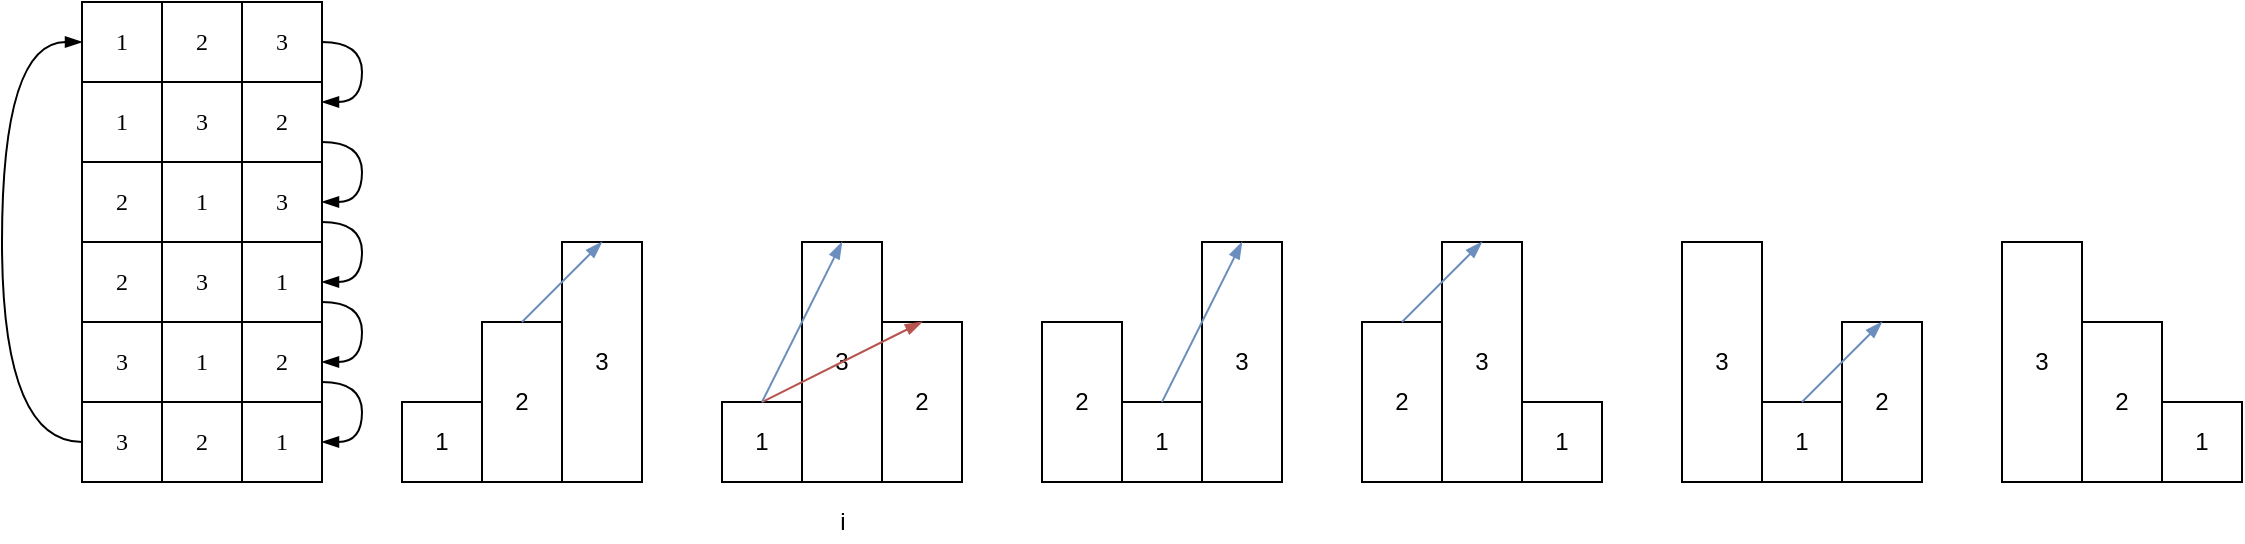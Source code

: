 <mxfile version="14.5.1" type="device" pages="2"><diagram id="EjArKT-MrFbx6aZLU-S4" name="Page-1"><mxGraphModel dx="853" dy="493" grid="1" gridSize="10" guides="1" tooltips="1" connect="1" arrows="1" fold="1" page="1" pageScale="1" pageWidth="850" pageHeight="1100" math="0" shadow="0"><root><mxCell id="0"/><mxCell id="1" parent="0"/><mxCell id="C1ttHeHNdcTiGG76rLn--2" value="&lt;font face=&quot;Lucida Console&quot;&gt;1&lt;/font&gt;" style="rounded=0;whiteSpace=wrap;html=1;" parent="1" vertex="1"><mxGeometry x="280" y="400" width="40" height="40" as="geometry"/></mxCell><mxCell id="C1ttHeHNdcTiGG76rLn--3" value="&lt;font face=&quot;Lucida Console&quot;&gt;2&lt;/font&gt;" style="rounded=0;whiteSpace=wrap;html=1;" parent="1" vertex="1"><mxGeometry x="320" y="400" width="40" height="40" as="geometry"/></mxCell><mxCell id="DfewwiYmz70sg3AEDDys-3" style="edgeStyle=orthogonalEdgeStyle;rounded=0;orthogonalLoop=1;jettySize=auto;html=1;entryX=1;entryY=0.25;entryDx=0;entryDy=0;endArrow=blockThin;endFill=1;curved=1;exitX=1;exitY=0.5;exitDx=0;exitDy=0;" edge="1" parent="1" source="C1ttHeHNdcTiGG76rLn--4" target="5-S4xAQx90rPgRmHTRUO-3"><mxGeometry relative="1" as="geometry"><Array as="points"><mxPoint x="420" y="420"/><mxPoint x="420" y="450"/></Array></mxGeometry></mxCell><mxCell id="C1ttHeHNdcTiGG76rLn--4" value="&lt;font face=&quot;Lucida Console&quot;&gt;3&lt;/font&gt;" style="rounded=0;whiteSpace=wrap;html=1;" parent="1" vertex="1"><mxGeometry x="360" y="400" width="40" height="40" as="geometry"/></mxCell><mxCell id="5-S4xAQx90rPgRmHTRUO-1" value="&lt;font face=&quot;Lucida Console&quot;&gt;1&lt;/font&gt;" style="rounded=0;whiteSpace=wrap;html=1;" vertex="1" parent="1"><mxGeometry x="280" y="440" width="40" height="40" as="geometry"/></mxCell><mxCell id="5-S4xAQx90rPgRmHTRUO-2" value="&lt;font face=&quot;Lucida Console&quot;&gt;3&lt;/font&gt;" style="rounded=0;whiteSpace=wrap;html=1;" vertex="1" parent="1"><mxGeometry x="320" y="440" width="40" height="40" as="geometry"/></mxCell><mxCell id="DfewwiYmz70sg3AEDDys-4" style="edgeStyle=orthogonalEdgeStyle;curved=1;rounded=0;orthogonalLoop=1;jettySize=auto;html=1;entryX=1;entryY=0.5;entryDx=0;entryDy=0;endArrow=blockThin;endFill=1;exitX=1;exitY=0.75;exitDx=0;exitDy=0;" edge="1" parent="1" source="5-S4xAQx90rPgRmHTRUO-3" target="5-S4xAQx90rPgRmHTRUO-5"><mxGeometry relative="1" as="geometry"><Array as="points"><mxPoint x="420" y="470"/><mxPoint x="420" y="500"/></Array></mxGeometry></mxCell><mxCell id="5-S4xAQx90rPgRmHTRUO-3" value="&lt;font face=&quot;Lucida Console&quot;&gt;2&lt;/font&gt;" style="rounded=0;whiteSpace=wrap;html=1;" vertex="1" parent="1"><mxGeometry x="360" y="440" width="40" height="40" as="geometry"/></mxCell><mxCell id="5-S4xAQx90rPgRmHTRUO-4" value="&lt;font face=&quot;Lucida Console&quot;&gt;1&lt;/font&gt;" style="rounded=0;whiteSpace=wrap;html=1;" vertex="1" parent="1"><mxGeometry x="320" y="480" width="40" height="40" as="geometry"/></mxCell><mxCell id="5-S4xAQx90rPgRmHTRUO-5" value="&lt;font face=&quot;Lucida Console&quot;&gt;3&lt;/font&gt;" style="rounded=0;whiteSpace=wrap;html=1;" vertex="1" parent="1"><mxGeometry x="360" y="480" width="40" height="40" as="geometry"/></mxCell><mxCell id="5-S4xAQx90rPgRmHTRUO-6" value="&lt;font face=&quot;Lucida Console&quot;&gt;2&lt;/font&gt;" style="rounded=0;whiteSpace=wrap;html=1;" vertex="1" parent="1"><mxGeometry x="280" y="480" width="40" height="40" as="geometry"/></mxCell><mxCell id="5-S4xAQx90rPgRmHTRUO-7" value="&lt;font face=&quot;Lucida Console&quot;&gt;1&lt;/font&gt;" style="rounded=0;whiteSpace=wrap;html=1;" vertex="1" parent="1"><mxGeometry x="360" y="520" width="40" height="40" as="geometry"/></mxCell><mxCell id="5-S4xAQx90rPgRmHTRUO-8" value="&lt;font face=&quot;Lucida Console&quot;&gt;3&lt;/font&gt;" style="rounded=0;whiteSpace=wrap;html=1;" vertex="1" parent="1"><mxGeometry x="320" y="520" width="40" height="40" as="geometry"/></mxCell><mxCell id="5-S4xAQx90rPgRmHTRUO-9" value="&lt;font face=&quot;Lucida Console&quot;&gt;2&lt;/font&gt;" style="rounded=0;whiteSpace=wrap;html=1;" vertex="1" parent="1"><mxGeometry x="280" y="520" width="40" height="40" as="geometry"/></mxCell><mxCell id="5-S4xAQx90rPgRmHTRUO-10" value="&lt;font face=&quot;Lucida Console&quot;&gt;1&lt;/font&gt;" style="rounded=0;whiteSpace=wrap;html=1;" vertex="1" parent="1"><mxGeometry x="320" y="560" width="40" height="40" as="geometry"/></mxCell><mxCell id="5-S4xAQx90rPgRmHTRUO-11" value="&lt;font face=&quot;Lucida Console&quot;&gt;3&lt;/font&gt;" style="rounded=0;whiteSpace=wrap;html=1;" vertex="1" parent="1"><mxGeometry x="280" y="560" width="40" height="40" as="geometry"/></mxCell><mxCell id="5-S4xAQx90rPgRmHTRUO-12" value="&lt;font face=&quot;Lucida Console&quot;&gt;2&lt;/font&gt;" style="rounded=0;whiteSpace=wrap;html=1;" vertex="1" parent="1"><mxGeometry x="360" y="560" width="40" height="40" as="geometry"/></mxCell><mxCell id="5-S4xAQx90rPgRmHTRUO-13" value="&lt;font face=&quot;Lucida Console&quot;&gt;1&lt;/font&gt;" style="rounded=0;whiteSpace=wrap;html=1;" vertex="1" parent="1"><mxGeometry x="360" y="600" width="40" height="40" as="geometry"/></mxCell><mxCell id="5-S4xAQx90rPgRmHTRUO-14" value="&lt;font face=&quot;Lucida Console&quot;&gt;3&lt;/font&gt;" style="rounded=0;whiteSpace=wrap;html=1;" vertex="1" parent="1"><mxGeometry x="280" y="600" width="40" height="40" as="geometry"/></mxCell><mxCell id="5-S4xAQx90rPgRmHTRUO-15" value="&lt;font face=&quot;Lucida Console&quot;&gt;2&lt;/font&gt;" style="rounded=0;whiteSpace=wrap;html=1;" vertex="1" parent="1"><mxGeometry x="320" y="600" width="40" height="40" as="geometry"/></mxCell><mxCell id="yT6i0BYq-t3-c3Wh1zXX-1" value="1" style="rounded=0;whiteSpace=wrap;html=1;" vertex="1" parent="1"><mxGeometry x="440" y="600" width="40" height="40" as="geometry"/></mxCell><mxCell id="yT6i0BYq-t3-c3Wh1zXX-2" value="2" style="rounded=0;whiteSpace=wrap;html=1;" vertex="1" parent="1"><mxGeometry x="480" y="560" width="40" height="80" as="geometry"/></mxCell><mxCell id="yT6i0BYq-t3-c3Wh1zXX-3" value="3" style="rounded=0;whiteSpace=wrap;html=1;" vertex="1" parent="1"><mxGeometry x="520" y="520" width="40" height="120" as="geometry"/></mxCell><mxCell id="yT6i0BYq-t3-c3Wh1zXX-4" value="1" style="rounded=0;whiteSpace=wrap;html=1;" vertex="1" parent="1"><mxGeometry x="600" y="600" width="40" height="40" as="geometry"/></mxCell><mxCell id="yT6i0BYq-t3-c3Wh1zXX-5" value="2" style="rounded=0;whiteSpace=wrap;html=1;" vertex="1" parent="1"><mxGeometry x="680" y="560" width="40" height="80" as="geometry"/></mxCell><mxCell id="yT6i0BYq-t3-c3Wh1zXX-6" value="3" style="rounded=0;whiteSpace=wrap;html=1;" vertex="1" parent="1"><mxGeometry x="640" y="520" width="40" height="120" as="geometry"/></mxCell><mxCell id="yT6i0BYq-t3-c3Wh1zXX-7" value="1" style="rounded=0;whiteSpace=wrap;html=1;" vertex="1" parent="1"><mxGeometry x="800" y="600" width="40" height="40" as="geometry"/></mxCell><mxCell id="yT6i0BYq-t3-c3Wh1zXX-8" value="2" style="rounded=0;whiteSpace=wrap;html=1;" vertex="1" parent="1"><mxGeometry x="760" y="560" width="40" height="80" as="geometry"/></mxCell><mxCell id="yT6i0BYq-t3-c3Wh1zXX-9" value="3" style="rounded=0;whiteSpace=wrap;html=1;" vertex="1" parent="1"><mxGeometry x="840" y="520" width="40" height="120" as="geometry"/></mxCell><mxCell id="yT6i0BYq-t3-c3Wh1zXX-10" value="1" style="rounded=0;whiteSpace=wrap;html=1;" vertex="1" parent="1"><mxGeometry x="1000" y="600" width="40" height="40" as="geometry"/></mxCell><mxCell id="yT6i0BYq-t3-c3Wh1zXX-11" value="2" style="rounded=0;whiteSpace=wrap;html=1;" vertex="1" parent="1"><mxGeometry x="920" y="560" width="40" height="80" as="geometry"/></mxCell><mxCell id="yT6i0BYq-t3-c3Wh1zXX-12" value="3" style="rounded=0;whiteSpace=wrap;html=1;" vertex="1" parent="1"><mxGeometry x="960" y="520" width="40" height="120" as="geometry"/></mxCell><mxCell id="yT6i0BYq-t3-c3Wh1zXX-13" value="1" style="rounded=0;whiteSpace=wrap;html=1;" vertex="1" parent="1"><mxGeometry x="1120" y="600" width="40" height="40" as="geometry"/></mxCell><mxCell id="yT6i0BYq-t3-c3Wh1zXX-14" value="2" style="rounded=0;whiteSpace=wrap;html=1;" vertex="1" parent="1"><mxGeometry x="1160" y="560" width="40" height="80" as="geometry"/></mxCell><mxCell id="yT6i0BYq-t3-c3Wh1zXX-15" value="3" style="rounded=0;whiteSpace=wrap;html=1;" vertex="1" parent="1"><mxGeometry x="1080" y="520" width="40" height="120" as="geometry"/></mxCell><mxCell id="yT6i0BYq-t3-c3Wh1zXX-16" value="1" style="rounded=0;whiteSpace=wrap;html=1;" vertex="1" parent="1"><mxGeometry x="1320" y="600" width="40" height="40" as="geometry"/></mxCell><mxCell id="yT6i0BYq-t3-c3Wh1zXX-17" value="2" style="rounded=0;whiteSpace=wrap;html=1;" vertex="1" parent="1"><mxGeometry x="1280" y="560" width="40" height="80" as="geometry"/></mxCell><mxCell id="yT6i0BYq-t3-c3Wh1zXX-18" value="3" style="rounded=0;whiteSpace=wrap;html=1;" vertex="1" parent="1"><mxGeometry x="1240" y="520" width="40" height="120" as="geometry"/></mxCell><mxCell id="A2-7go4EN1fV7pK7-iHq-1" value="" style="endArrow=blockThin;html=1;fillColor=#dae8fc;strokeColor=#6c8ebf;endFill=1;" edge="1" parent="1"><mxGeometry width="50" height="50" relative="1" as="geometry"><mxPoint x="500" y="560" as="sourcePoint"/><mxPoint x="540" y="520" as="targetPoint"/></mxGeometry></mxCell><mxCell id="A2-7go4EN1fV7pK7-iHq-3" value="" style="endArrow=blockThin;html=1;fillColor=#dae8fc;strokeColor=#6c8ebf;endFill=1;entryX=0.5;entryY=0;entryDx=0;entryDy=0;" edge="1" parent="1" target="yT6i0BYq-t3-c3Wh1zXX-9"><mxGeometry width="50" height="50" relative="1" as="geometry"><mxPoint x="820" y="600" as="sourcePoint"/><mxPoint x="860" y="560" as="targetPoint"/></mxGeometry></mxCell><mxCell id="A2-7go4EN1fV7pK7-iHq-4" value="" style="endArrow=blockThin;html=1;entryX=0.5;entryY=0;entryDx=0;entryDy=0;exitX=0.5;exitY=0;exitDx=0;exitDy=0;fillColor=#f8cecc;strokeColor=#b85450;endFill=1;" edge="1" parent="1" source="yT6i0BYq-t3-c3Wh1zXX-4" target="yT6i0BYq-t3-c3Wh1zXX-5"><mxGeometry width="50" height="50" relative="1" as="geometry"><mxPoint x="510" y="570" as="sourcePoint"/><mxPoint x="550" y="530" as="targetPoint"/></mxGeometry></mxCell><mxCell id="A2-7go4EN1fV7pK7-iHq-5" value="" style="endArrow=blockThin;html=1;fillColor=#dae8fc;strokeColor=#6c8ebf;endFill=1;entryX=0.5;entryY=0;entryDx=0;entryDy=0;exitX=0.5;exitY=0;exitDx=0;exitDy=0;" edge="1" parent="1" source="yT6i0BYq-t3-c3Wh1zXX-4" target="yT6i0BYq-t3-c3Wh1zXX-6"><mxGeometry width="50" height="50" relative="1" as="geometry"><mxPoint x="520" y="580" as="sourcePoint"/><mxPoint x="560" y="540" as="targetPoint"/></mxGeometry></mxCell><mxCell id="DfewwiYmz70sg3AEDDys-1" value="" style="endArrow=blockThin;html=1;fillColor=#dae8fc;strokeColor=#6c8ebf;endFill=1;entryX=0.5;entryY=0;entryDx=0;entryDy=0;exitX=0.5;exitY=0;exitDx=0;exitDy=0;" edge="1" parent="1" source="yT6i0BYq-t3-c3Wh1zXX-11" target="yT6i0BYq-t3-c3Wh1zXX-12"><mxGeometry width="50" height="50" relative="1" as="geometry"><mxPoint x="830" y="610" as="sourcePoint"/><mxPoint x="870" y="530" as="targetPoint"/></mxGeometry></mxCell><mxCell id="DfewwiYmz70sg3AEDDys-2" value="" style="endArrow=blockThin;html=1;fillColor=#dae8fc;strokeColor=#6c8ebf;endFill=1;entryX=0.5;entryY=0;entryDx=0;entryDy=0;exitX=0.5;exitY=0;exitDx=0;exitDy=0;" edge="1" parent="1" source="yT6i0BYq-t3-c3Wh1zXX-13" target="yT6i0BYq-t3-c3Wh1zXX-14"><mxGeometry width="50" height="50" relative="1" as="geometry"><mxPoint x="1140" y="570" as="sourcePoint"/><mxPoint x="1180" y="530" as="targetPoint"/></mxGeometry></mxCell><mxCell id="DfewwiYmz70sg3AEDDys-5" style="edgeStyle=orthogonalEdgeStyle;curved=1;rounded=0;orthogonalLoop=1;jettySize=auto;html=1;entryX=1;entryY=0.5;entryDx=0;entryDy=0;endArrow=blockThin;endFill=1;exitX=1;exitY=0.75;exitDx=0;exitDy=0;" edge="1" parent="1"><mxGeometry relative="1" as="geometry"><mxPoint x="400" y="510" as="sourcePoint"/><mxPoint x="400" y="540" as="targetPoint"/><Array as="points"><mxPoint x="420" y="510"/><mxPoint x="420" y="540"/></Array></mxGeometry></mxCell><mxCell id="DfewwiYmz70sg3AEDDys-6" style="edgeStyle=orthogonalEdgeStyle;curved=1;rounded=0;orthogonalLoop=1;jettySize=auto;html=1;entryX=1;entryY=0.5;entryDx=0;entryDy=0;endArrow=blockThin;endFill=1;exitX=1;exitY=0.75;exitDx=0;exitDy=0;" edge="1" parent="1"><mxGeometry relative="1" as="geometry"><mxPoint x="400" y="550" as="sourcePoint"/><mxPoint x="400" y="580" as="targetPoint"/><Array as="points"><mxPoint x="420" y="550"/><mxPoint x="420" y="580"/></Array></mxGeometry></mxCell><mxCell id="DfewwiYmz70sg3AEDDys-7" style="edgeStyle=orthogonalEdgeStyle;curved=1;rounded=0;orthogonalLoop=1;jettySize=auto;html=1;entryX=1;entryY=0.5;entryDx=0;entryDy=0;endArrow=blockThin;endFill=1;exitX=1;exitY=0.75;exitDx=0;exitDy=0;" edge="1" parent="1"><mxGeometry relative="1" as="geometry"><mxPoint x="400" y="590" as="sourcePoint"/><mxPoint x="400" y="620" as="targetPoint"/><Array as="points"><mxPoint x="420" y="590"/><mxPoint x="420" y="620"/></Array></mxGeometry></mxCell><mxCell id="DfewwiYmz70sg3AEDDys-8" style="edgeStyle=orthogonalEdgeStyle;curved=1;rounded=0;orthogonalLoop=1;jettySize=auto;html=1;entryX=0;entryY=0.5;entryDx=0;entryDy=0;endArrow=blockThin;endFill=1;exitX=0;exitY=0.5;exitDx=0;exitDy=0;" edge="1" parent="1" source="5-S4xAQx90rPgRmHTRUO-14" target="C1ttHeHNdcTiGG76rLn--2"><mxGeometry relative="1" as="geometry"><mxPoint x="410" y="600" as="sourcePoint"/><mxPoint x="410" y="630" as="targetPoint"/><Array as="points"><mxPoint x="240" y="620"/><mxPoint x="240" y="420"/></Array></mxGeometry></mxCell><mxCell id="1n5djpYPksDx7zYcUuf5-1" value="i" style="text;html=1;align=center;verticalAlign=middle;resizable=0;points=[];autosize=1;" vertex="1" parent="1"><mxGeometry x="650" y="650" width="20" height="20" as="geometry"/></mxCell></root></mxGraphModel></diagram><diagram id="tBKDu07dDp7pMLvs4ZtM" name="Page-2"><mxGraphModel dx="1205" dy="696" grid="1" gridSize="10" guides="1" tooltips="1" connect="1" arrows="1" fold="1" page="1" pageScale="1" pageWidth="850" pageHeight="1100" math="0" shadow="0"><root><mxCell id="nX0yyWG7-k4gLWRa3GmN-0"/><mxCell id="nX0yyWG7-k4gLWRa3GmN-1" parent="nX0yyWG7-k4gLWRa3GmN-0"/><mxCell id="nX0yyWG7-k4gLWRa3GmN-2" value="&lt;font face=&quot;Lucida Console&quot;&gt;4&lt;/font&gt;" style="rounded=0;whiteSpace=wrap;html=1;" vertex="1" parent="nX0yyWG7-k4gLWRa3GmN-1"><mxGeometry x="480" y="400" width="40" height="40" as="geometry"/></mxCell><mxCell id="nX0yyWG7-k4gLWRa3GmN-3" value="&lt;font face=&quot;Lucida Console&quot;&gt;5&lt;/font&gt;" style="rounded=0;whiteSpace=wrap;html=1;" vertex="1" parent="nX0yyWG7-k4gLWRa3GmN-1"><mxGeometry x="360" y="400" width="40" height="40" as="geometry"/></mxCell><mxCell id="nX0yyWG7-k4gLWRa3GmN-4" value="&lt;font face=&quot;Lucida Console&quot;&gt;2&lt;/font&gt;" style="rounded=0;whiteSpace=wrap;html=1;" vertex="1" parent="nX0yyWG7-k4gLWRa3GmN-1"><mxGeometry x="240" y="400" width="40" height="40" as="geometry"/></mxCell><mxCell id="nX0yyWG7-k4gLWRa3GmN-5" value="&lt;font face=&quot;Lucida Console&quot;&gt;6&lt;/font&gt;" style="rounded=0;whiteSpace=wrap;html=1;" vertex="1" parent="nX0yyWG7-k4gLWRa3GmN-1"><mxGeometry x="440" y="400" width="40" height="40" as="geometry"/></mxCell><mxCell id="nX0yyWG7-k4gLWRa3GmN-6" value="&lt;font face=&quot;Lucida Console&quot;&gt;3&lt;/font&gt;" style="rounded=0;whiteSpace=wrap;html=1;" vertex="1" parent="nX0yyWG7-k4gLWRa3GmN-1"><mxGeometry x="280" y="400" width="40" height="40" as="geometry"/></mxCell><mxCell id="nX0yyWG7-k4gLWRa3GmN-7" value="&lt;font face=&quot;Lucida Console&quot;&gt;1&lt;/font&gt;" style="rounded=0;whiteSpace=wrap;html=1;" vertex="1" parent="nX0yyWG7-k4gLWRa3GmN-1"><mxGeometry x="200" y="400" width="40" height="40" as="geometry"/></mxCell><mxCell id="ABWlo5ZSB5lQ2tDMRM0h-0" value="&lt;font face=&quot;Lucida Console&quot;&gt;8&lt;/font&gt;" style="rounded=0;whiteSpace=wrap;html=1;" vertex="1" parent="nX0yyWG7-k4gLWRa3GmN-1"><mxGeometry x="320" y="400" width="40" height="40" as="geometry"/></mxCell><mxCell id="ABWlo5ZSB5lQ2tDMRM0h-1" value="&lt;font face=&quot;Lucida Console&quot;&gt;7&lt;/font&gt;" style="rounded=0;whiteSpace=wrap;html=1;" vertex="1" parent="nX0yyWG7-k4gLWRa3GmN-1"><mxGeometry x="400" y="400" width="40" height="40" as="geometry"/></mxCell><mxCell id="f2JOgru-KcrJ0-qT5Fiy-0" value="&lt;font face=&quot;Lucida Console&quot;&gt;1&lt;/font&gt;" style="rounded=0;whiteSpace=wrap;html=1;" vertex="1" parent="nX0yyWG7-k4gLWRa3GmN-1"><mxGeometry x="200" y="760" width="40" height="40" as="geometry"/></mxCell><mxCell id="f2JOgru-KcrJ0-qT5Fiy-1" value="&lt;font face=&quot;Lucida Console&quot;&gt;2&lt;/font&gt;" style="rounded=0;whiteSpace=wrap;html=1;" vertex="1" parent="nX0yyWG7-k4gLWRa3GmN-1"><mxGeometry x="240" y="720" width="40" height="80" as="geometry"/></mxCell><mxCell id="f2JOgru-KcrJ0-qT5Fiy-2" value="&lt;font face=&quot;Lucida Console&quot;&gt;3&lt;/font&gt;" style="rounded=0;whiteSpace=wrap;html=1;" vertex="1" parent="nX0yyWG7-k4gLWRa3GmN-1"><mxGeometry x="280" y="680" width="40" height="120" as="geometry"/></mxCell><mxCell id="f2JOgru-KcrJ0-qT5Fiy-3" value="&lt;font face=&quot;Lucida Console&quot;&gt;8&lt;/font&gt;" style="rounded=0;whiteSpace=wrap;html=1;" vertex="1" parent="nX0yyWG7-k4gLWRa3GmN-1"><mxGeometry x="320" y="480" width="40" height="320" as="geometry"/></mxCell><mxCell id="f2JOgru-KcrJ0-qT5Fiy-4" value="&lt;font face=&quot;Lucida Console&quot;&gt;5&lt;/font&gt;" style="rounded=0;whiteSpace=wrap;html=1;" vertex="1" parent="nX0yyWG7-k4gLWRa3GmN-1"><mxGeometry x="360" y="600" width="40" height="200" as="geometry"/></mxCell><mxCell id="f2JOgru-KcrJ0-qT5Fiy-5" value="&lt;font face=&quot;Lucida Console&quot;&gt;7&lt;/font&gt;" style="rounded=0;whiteSpace=wrap;html=1;" vertex="1" parent="nX0yyWG7-k4gLWRa3GmN-1"><mxGeometry x="400" y="520" width="40" height="280" as="geometry"/></mxCell><mxCell id="f2JOgru-KcrJ0-qT5Fiy-6" value="&lt;font face=&quot;Lucida Console&quot;&gt;6&lt;/font&gt;" style="rounded=0;whiteSpace=wrap;html=1;" vertex="1" parent="nX0yyWG7-k4gLWRa3GmN-1"><mxGeometry x="440" y="560" width="40" height="240" as="geometry"/></mxCell><mxCell id="f2JOgru-KcrJ0-qT5Fiy-7" value="&lt;font face=&quot;Lucida Console&quot;&gt;4&lt;/font&gt;" style="rounded=0;whiteSpace=wrap;html=1;" vertex="1" parent="nX0yyWG7-k4gLWRa3GmN-1"><mxGeometry x="480" y="640" width="40" height="160" as="geometry"/></mxCell><mxCell id="vCDrL46ycATWzQ0YFnH4-0" value="" style="verticalLabelPosition=bottom;verticalAlign=top;html=1;shape=mxgraph.basic.acute_triangle;dx=0.5;" vertex="1" parent="nX0yyWG7-k4gLWRa3GmN-1"><mxGeometry x="490" y="800" width="20" height="20" as="geometry"/></mxCell><mxCell id="vCDrL46ycATWzQ0YFnH4-1" value="" style="verticalLabelPosition=bottom;verticalAlign=top;html=1;shape=mxgraph.basic.acute_triangle;dx=0.5;" vertex="1" parent="nX0yyWG7-k4gLWRa3GmN-1"><mxGeometry x="370" y="800" width="20" height="20" as="geometry"/></mxCell><mxCell id="vCDrL46ycATWzQ0YFnH4-2" value="" style="endArrow=blockThin;html=1;endFill=1;" edge="1" parent="nX0yyWG7-k4gLWRa3GmN-1"><mxGeometry width="50" height="50" relative="1" as="geometry"><mxPoint x="470" y="809.8" as="sourcePoint"/><mxPoint x="410" y="809.8" as="targetPoint"/></mxGeometry></mxCell><mxCell id="vCDrL46ycATWzQ0YFnH4-4" value="" style="endArrow=blockThin;html=1;entryX=0.5;entryY=0;entryDx=0;entryDy=0;exitX=0.5;exitY=0;exitDx=0;exitDy=0;fillColor=#dae8fc;strokeColor=#6c8ebf;endFill=1;" edge="1" parent="nX0yyWG7-k4gLWRa3GmN-1" source="f2JOgru-KcrJ0-qT5Fiy-4" target="f2JOgru-KcrJ0-qT5Fiy-5"><mxGeometry width="50" height="50" relative="1" as="geometry"><mxPoint x="480" y="830" as="sourcePoint"/><mxPoint x="420" y="830" as="targetPoint"/></mxGeometry></mxCell><mxCell id="vCDrL46ycATWzQ0YFnH4-5" value="" style="endArrow=blockThin;html=1;entryX=0.5;entryY=0;entryDx=0;entryDy=0;exitX=0.5;exitY=0;exitDx=0;exitDy=0;fillColor=#f8cecc;strokeColor=#b85450;endFill=1;" edge="1" parent="nX0yyWG7-k4gLWRa3GmN-1" source="f2JOgru-KcrJ0-qT5Fiy-4" target="f2JOgru-KcrJ0-qT5Fiy-6"><mxGeometry width="50" height="50" relative="1" as="geometry"><mxPoint x="390" y="610" as="sourcePoint"/><mxPoint x="430" y="530" as="targetPoint"/></mxGeometry></mxCell></root></mxGraphModel></diagram></mxfile>